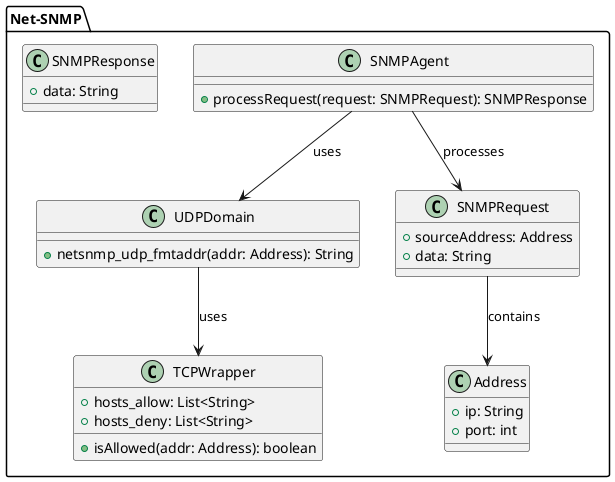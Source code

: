 @startuml "test 3"
package "Net-SNMP" {
  class SNMPAgent {
    +processRequest(request: SNMPRequest): SNMPResponse
  }

  class UDPDomain {
    +netsnmp_udp_fmtaddr(addr: Address): String
  }

  class TCPWrapper {
    +hosts_allow: List<String>
    +hosts_deny: List<String>
    +isAllowed(addr: Address): boolean
  }

  class SNMPRequest {
    +sourceAddress: Address
    +data: String
  }

  class SNMPResponse {
    +data: String
  }

  class Address {
    +ip: String
    +port: int
  }
}

SNMPAgent --> UDPDomain : uses
UDPDomain --> TCPWrapper : uses
SNMPAgent --> SNMPRequest : processes
SNMPRequest --> Address : contains
@enduml
